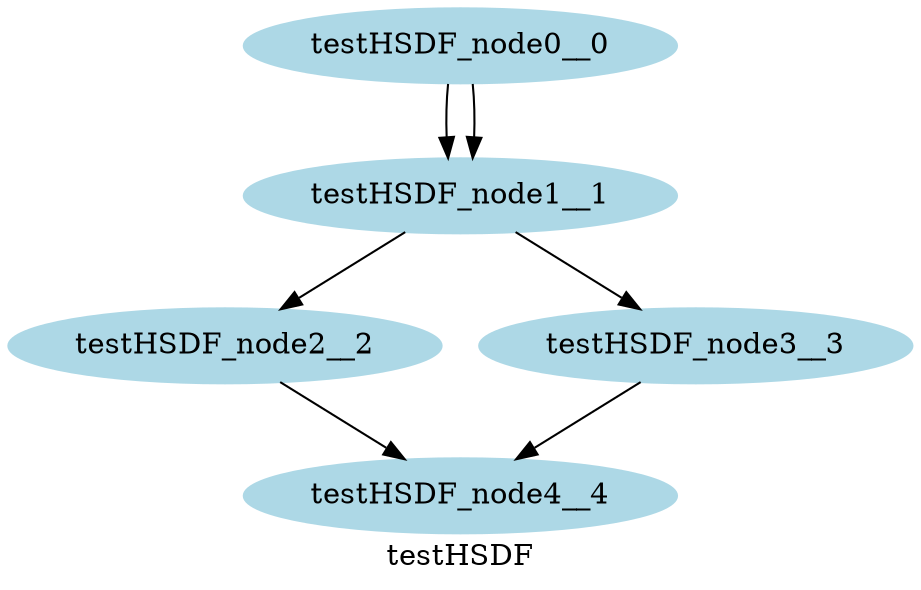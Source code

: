 digraph testHSDF{
rankdir=TB;
testHSDF_node0__0 [style=filled,color="lightblue"];
testHSDF_node1__1 [style=filled,color="lightblue"];
testHSDF_node0__0 -> testHSDF_node1__1;
testHSDF_node0__0 [style=filled,color="lightblue"];
testHSDF_node1__1 [style=filled,color="lightblue"];
testHSDF_node0__0 -> testHSDF_node1__1;
testHSDF_node1__1 [style=filled,color="lightblue"];
testHSDF_node2__2 [style=filled,color="lightblue"];
testHSDF_node1__1 -> testHSDF_node2__2;
testHSDF_node1__1 [style=filled,color="lightblue"];
testHSDF_node3__3 [style=filled,color="lightblue"];
testHSDF_node1__1 -> testHSDF_node3__3;
testHSDF_node2__2 [style=filled,color="lightblue"];
testHSDF_node4__4 [style=filled,color="lightblue"];
testHSDF_node2__2 -> testHSDF_node4__4;
testHSDF_node3__3 [style=filled,color="lightblue"];
testHSDF_node4__4 [style=filled,color="lightblue"];
testHSDF_node3__3 -> testHSDF_node4__4;
label="testHSDF";
}

